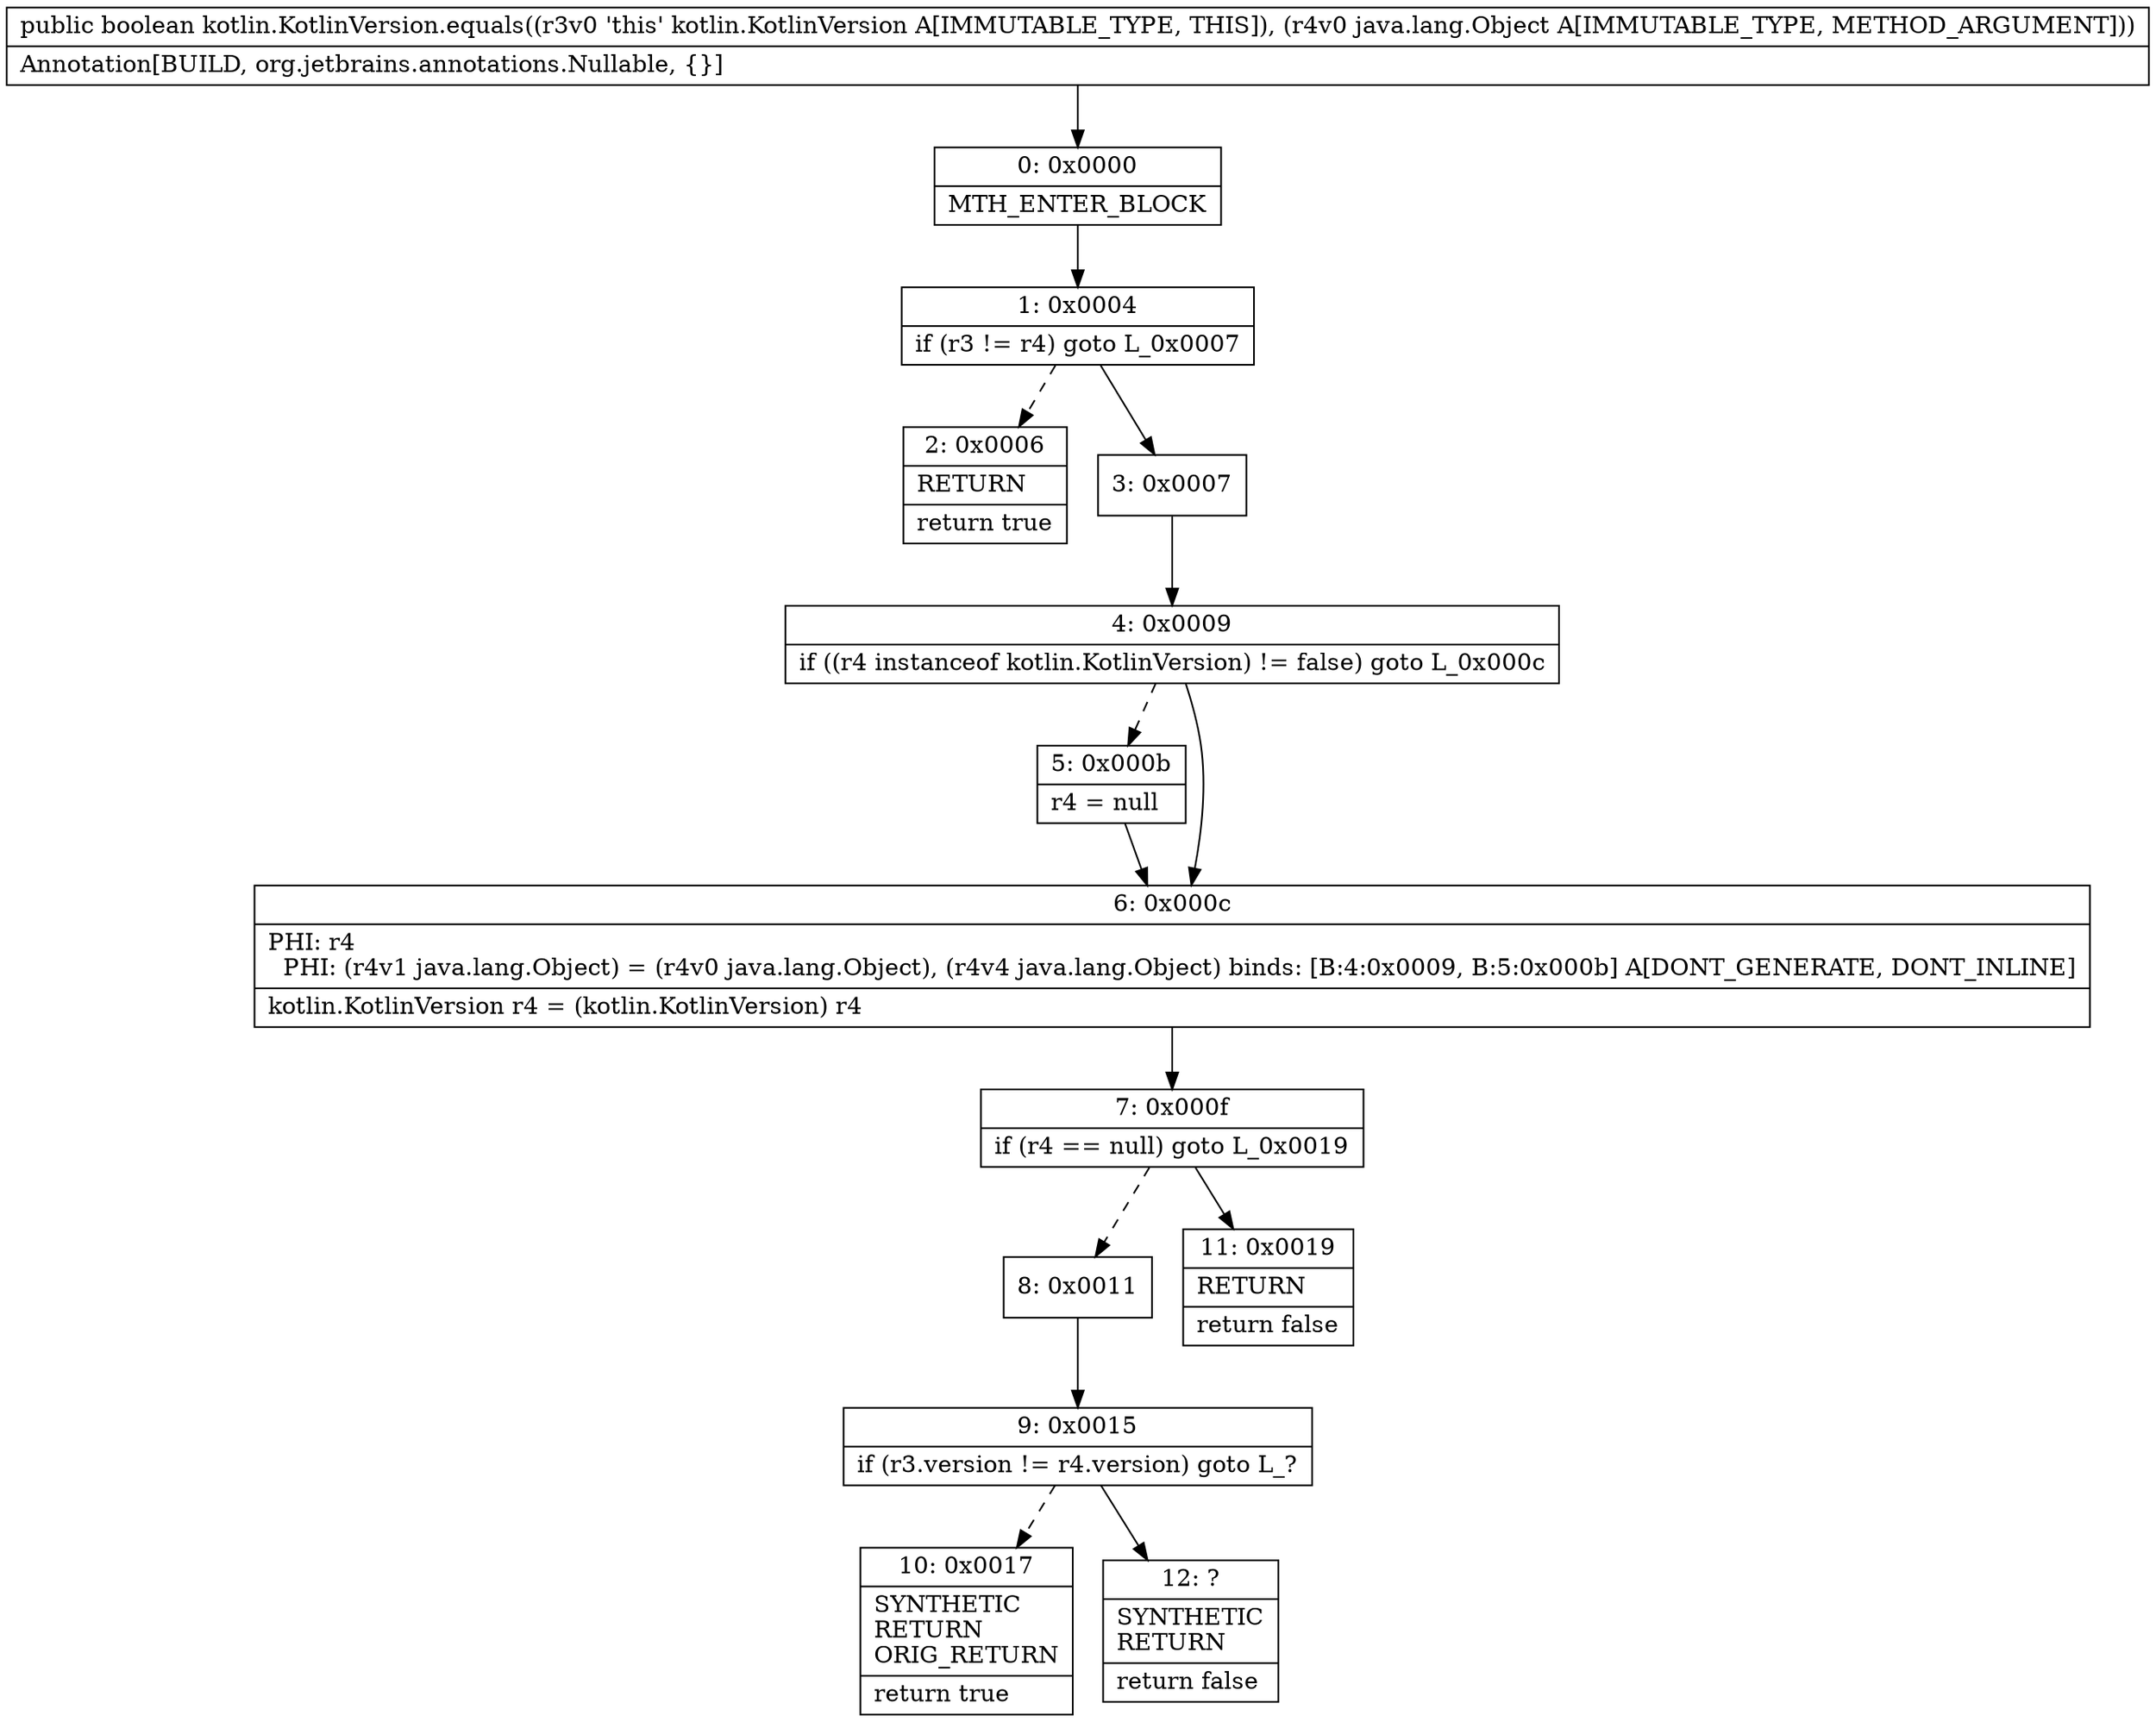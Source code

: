 digraph "CFG forkotlin.KotlinVersion.equals(Ljava\/lang\/Object;)Z" {
Node_0 [shape=record,label="{0\:\ 0x0000|MTH_ENTER_BLOCK\l}"];
Node_1 [shape=record,label="{1\:\ 0x0004|if (r3 != r4) goto L_0x0007\l}"];
Node_2 [shape=record,label="{2\:\ 0x0006|RETURN\l|return true\l}"];
Node_3 [shape=record,label="{3\:\ 0x0007}"];
Node_4 [shape=record,label="{4\:\ 0x0009|if ((r4 instanceof kotlin.KotlinVersion) != false) goto L_0x000c\l}"];
Node_5 [shape=record,label="{5\:\ 0x000b|r4 = null\l}"];
Node_6 [shape=record,label="{6\:\ 0x000c|PHI: r4 \l  PHI: (r4v1 java.lang.Object) = (r4v0 java.lang.Object), (r4v4 java.lang.Object) binds: [B:4:0x0009, B:5:0x000b] A[DONT_GENERATE, DONT_INLINE]\l|kotlin.KotlinVersion r4 = (kotlin.KotlinVersion) r4\l}"];
Node_7 [shape=record,label="{7\:\ 0x000f|if (r4 == null) goto L_0x0019\l}"];
Node_8 [shape=record,label="{8\:\ 0x0011}"];
Node_9 [shape=record,label="{9\:\ 0x0015|if (r3.version != r4.version) goto L_?\l}"];
Node_10 [shape=record,label="{10\:\ 0x0017|SYNTHETIC\lRETURN\lORIG_RETURN\l|return true\l}"];
Node_11 [shape=record,label="{11\:\ 0x0019|RETURN\l|return false\l}"];
Node_12 [shape=record,label="{12\:\ ?|SYNTHETIC\lRETURN\l|return false\l}"];
MethodNode[shape=record,label="{public boolean kotlin.KotlinVersion.equals((r3v0 'this' kotlin.KotlinVersion A[IMMUTABLE_TYPE, THIS]), (r4v0 java.lang.Object A[IMMUTABLE_TYPE, METHOD_ARGUMENT]))  | Annotation[BUILD, org.jetbrains.annotations.Nullable, \{\}]\l}"];
MethodNode -> Node_0;
Node_0 -> Node_1;
Node_1 -> Node_2[style=dashed];
Node_1 -> Node_3;
Node_3 -> Node_4;
Node_4 -> Node_5[style=dashed];
Node_4 -> Node_6;
Node_5 -> Node_6;
Node_6 -> Node_7;
Node_7 -> Node_8[style=dashed];
Node_7 -> Node_11;
Node_8 -> Node_9;
Node_9 -> Node_10[style=dashed];
Node_9 -> Node_12;
}

